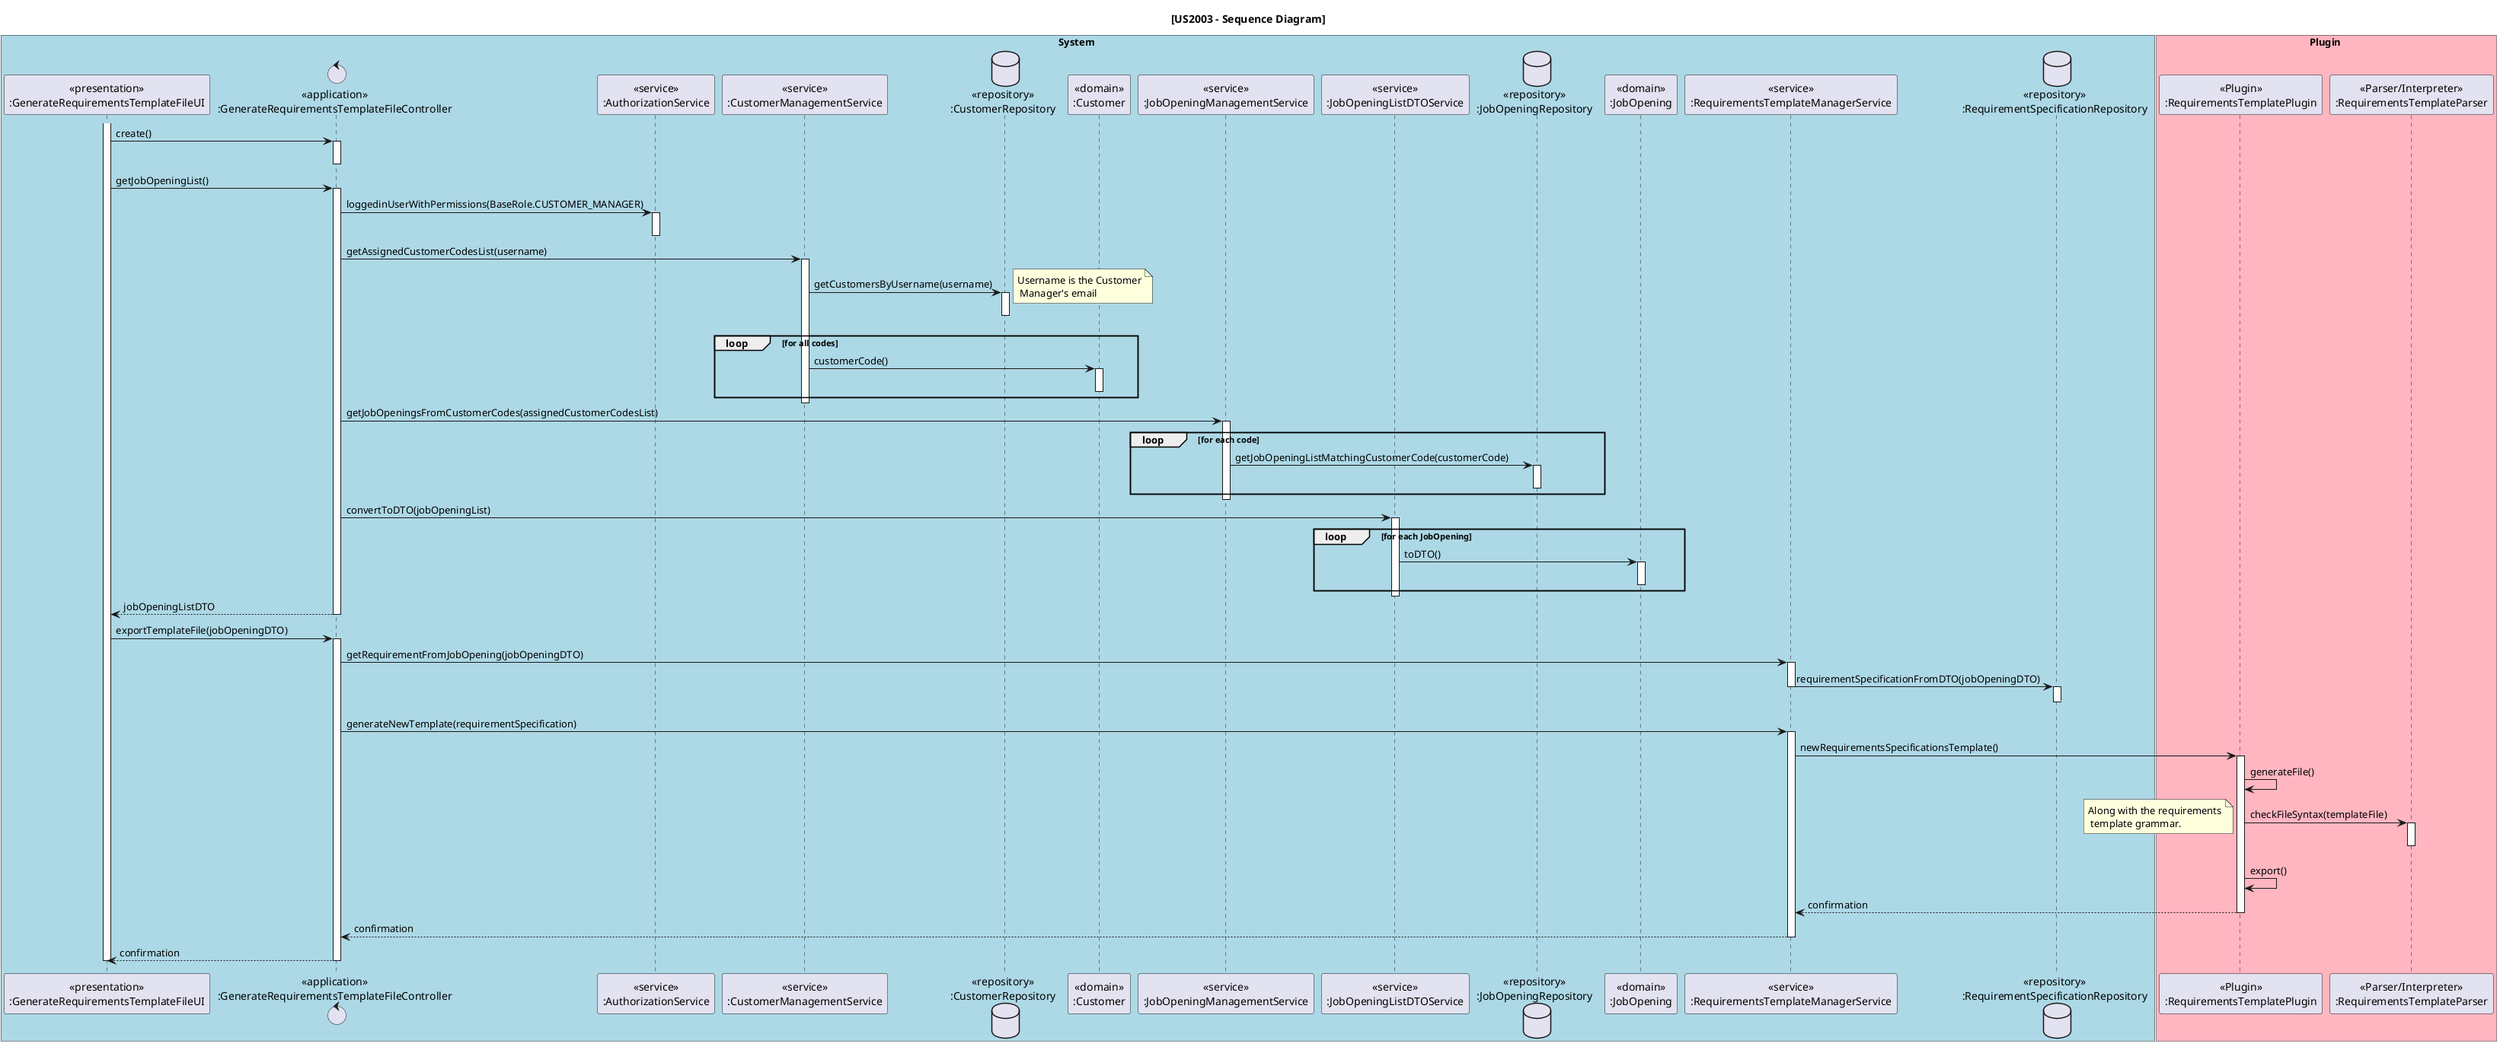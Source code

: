 @startuml US2003_SD

title [US2003 - Sequence Diagram]

box System #LightBlue
participant "<<presentation>>\n:GenerateRequirementsTemplateFileUI" as UI
control "<<application>>\n:GenerateRequirementsTemplateFileController" as CTRL
participant "<<service>>\n:AuthorizationService" as AuthSvc
participant "<<service>>\n:CustomerManagementService" as CustomerManagement
database "<<repository>>\n:CustomerRepository" as CustomerRepository
participant "<<domain>>\n:Customer" as Customer
participant "<<service>>\n:JobOpeningManagementService" as JobManagement
participant "<<service>>\n:JobOpeningListDTOService" as JobOpeningListDTO
database "<<repository>>\n:JobOpeningRepository" as JobOpeningRepository
participant "<<domain>>\n:JobOpening" as JobOpening
participant "<<service>>\n:RequirementsTemplateManagerService" as Manager
database "<<repository>>\n:RequirementSpecificationRepository" as ReqRep
end box

box Plugin #LightPink
participant "<<Plugin>>\n:RequirementsTemplatePlugin" as Plugin
participant "<<Parser/Interpreter>>\n:RequirementsTemplateParser" as Parser
end box


activate UI

UI -> CTRL : create()
activate CTRL
deactivate CTRL

UI -> CTRL : getJobOpeningList()
activate CTRL

    CTRL -> AuthSvc : loggedinUserWithPermissions(BaseRole.CUSTOMER_MANAGER)
    activate AuthSvc
    deactivate AuthSvc

    CTRL -> CustomerManagement : getAssignedCustomerCodesList(username)
    activate CustomerManagement

        CustomerManagement -> CustomerRepository : getCustomersByUsername(username)
        note right: Username is the Customer\n Manager's email
        activate CustomerRepository
        deactivate CustomerRepository

        loop for all codes
            CustomerManagement -> Customer : customerCode()
            activate Customer
            deactivate Customer
        end loop

    deactivate CustomerManagement

    CTRL -> JobManagement : getJobOpeningsFromCustomerCodes(assignedCustomerCodesList)
    activate JobManagement
        loop for each code
        JobManagement -> JobOpeningRepository : getJobOpeningListMatchingCustomerCode(customerCode)
        activate JobOpeningRepository
        deactivate JobOpeningRepository
        end loop
    deactivate JobManagement

CTRL -> JobOpeningListDTO : convertToDTO(jobOpeningList)
activate JobOpeningListDTO

    loop for each JobOpening
        JobOpeningListDTO -> JobOpening : toDTO()
        activate JobOpening
        deactivate JobOpening
    end loop
deactivate JobOpeningListDTO

CTRL --> UI : jobOpeningListDTO
deactivate CTRL


UI -> CTRL : exportTemplateFile(jobOpeningDTO)

'get job positions/plugins
activate CTRL

CTRL -> Manager : getRequirementFromJobOpening(jobOpeningDTO)
activate Manager

Manager -> ReqRep : requirementSpecificationFromDTO(jobOpeningDTO)
deactivate Manager
activate ReqRep

ReqRep -[#lightblue]> ReqRep
deactivate ReqRep


    CTRL -> Manager : generateNewTemplate(requirementSpecification)
    activate Manager

        Manager -> Plugin : newRequirementsSpecificationsTemplate()
    activate Plugin

        Plugin -> Plugin : generateFile()

        Plugin -> Parser : checkFileSyntax(templateFile)
        note left: Along with the requirements\n template grammar.

        activate Parser
        deactivate Parser

        Plugin -> Plugin : export()
       Plugin --> Manager : confirmation
    deactivate Plugin

    Manager --> CTRL : confirmation
    deactivate Manager

    CTRL --> UI : confirmation
deactivate CTRL

deactivate UI

@enduml